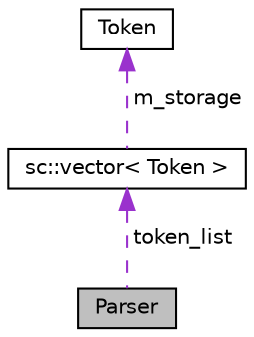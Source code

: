 digraph "Parser"
{
  edge [fontname="Helvetica",fontsize="10",labelfontname="Helvetica",labelfontsize="10"];
  node [fontname="Helvetica",fontsize="10",shape=record];
  Node1 [label="Parser",height=0.2,width=0.4,color="black", fillcolor="grey75", style="filled", fontcolor="black"];
  Node2 -> Node1 [dir="back",color="darkorchid3",fontsize="10",style="dashed",label=" token_list" ,fontname="Helvetica"];
  Node2 [label="sc::vector\< Token \>",height=0.2,width=0.4,color="black", fillcolor="white", style="filled",URL="$db/db6/classsc_1_1vector.html"];
  Node3 -> Node2 [dir="back",color="darkorchid3",fontsize="10",style="dashed",label=" m_storage" ,fontname="Helvetica"];
  Node3 [label="Token",height=0.2,width=0.4,color="black", fillcolor="white", style="filled",URL="$df/dcd/structToken.html",tooltip="Representação de um token. "];
}
